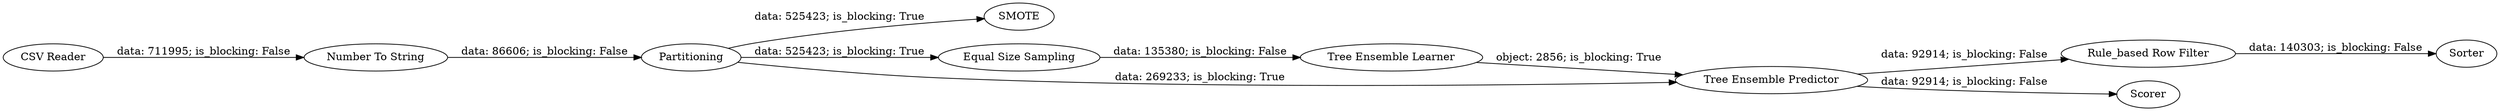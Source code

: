 digraph {
	"6809413173079753922_14" [label="Number To String"]
	"6809413173079753922_11" [label="Tree Ensemble Learner"]
	"6809413173079753922_10" [label=SMOTE]
	"6809413173079753922_8" [label="Rule_based Row Filter"]
	"6809413173079753922_3" [label="Equal Size Sampling"]
	"6809413173079753922_1" [label="CSV Reader"]
	"6809413173079753922_9" [label=Sorter]
	"6809413173079753922_2" [label=Partitioning]
	"6809413173079753922_13" [label=Scorer]
	"6809413173079753922_12" [label="Tree Ensemble Predictor"]
	"6809413173079753922_12" -> "6809413173079753922_13" [label="data: 92914; is_blocking: False"]
	"6809413173079753922_11" -> "6809413173079753922_12" [label="object: 2856; is_blocking: True"]
	"6809413173079753922_12" -> "6809413173079753922_8" [label="data: 92914; is_blocking: False"]
	"6809413173079753922_2" -> "6809413173079753922_12" [label="data: 269233; is_blocking: True"]
	"6809413173079753922_2" -> "6809413173079753922_10" [label="data: 525423; is_blocking: True"]
	"6809413173079753922_8" -> "6809413173079753922_9" [label="data: 140303; is_blocking: False"]
	"6809413173079753922_1" -> "6809413173079753922_14" [label="data: 711995; is_blocking: False"]
	"6809413173079753922_14" -> "6809413173079753922_2" [label="data: 86606; is_blocking: False"]
	"6809413173079753922_3" -> "6809413173079753922_11" [label="data: 135380; is_blocking: False"]
	"6809413173079753922_2" -> "6809413173079753922_3" [label="data: 525423; is_blocking: True"]
	rankdir=LR
}

